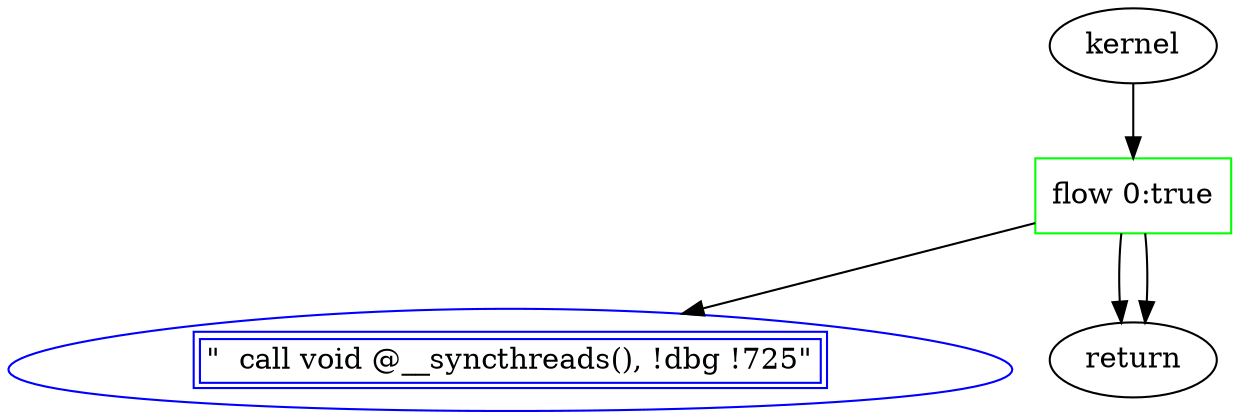 digraph kernel{
kernel;
"kernel" -> "Flow_0_0";
Flow_0_0 [label="flow 0:true" color=green shape = rectangle];
Barrier_1 [label = <<table><tr><td>"  call void @__syncthreads(), !dbg !725"</td></tr></table>> color = blue shape = egg];
"Flow_0_0" -> "Barrier_1";
"Flow_0_0" -> "return";
"Flow_0_0" -> "return";
}
